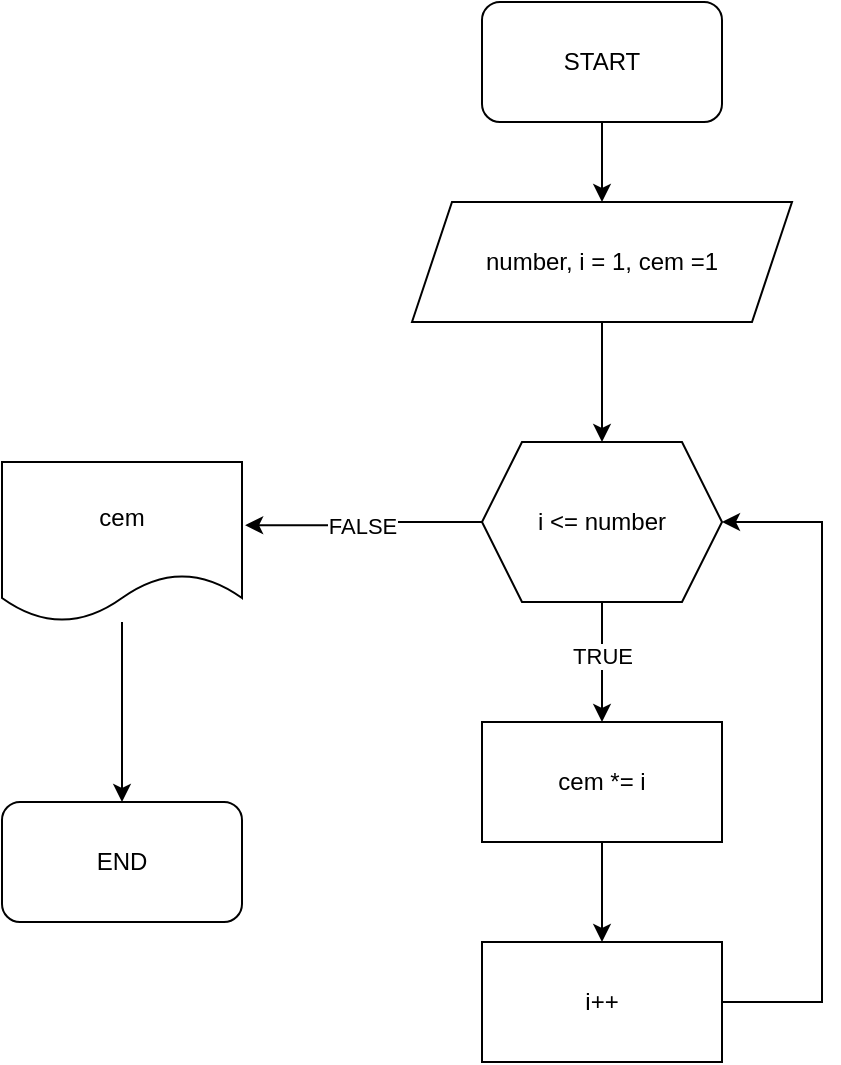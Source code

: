 <mxfile version="24.1.0" type="device">
  <diagram name="Page-1" id="SKZbus6FhnrmEia8_8Zk">
    <mxGraphModel dx="1050" dy="621" grid="1" gridSize="10" guides="1" tooltips="1" connect="1" arrows="1" fold="1" page="1" pageScale="1" pageWidth="850" pageHeight="1100" math="0" shadow="0">
      <root>
        <mxCell id="0" />
        <mxCell id="1" parent="0" />
        <mxCell id="lSA4fa6TyGrlwDjGX-Yp-3" value="" style="edgeStyle=orthogonalEdgeStyle;rounded=0;orthogonalLoop=1;jettySize=auto;html=1;" edge="1" parent="1" source="lSA4fa6TyGrlwDjGX-Yp-1" target="lSA4fa6TyGrlwDjGX-Yp-2">
          <mxGeometry relative="1" as="geometry" />
        </mxCell>
        <mxCell id="lSA4fa6TyGrlwDjGX-Yp-1" value="START" style="rounded=1;whiteSpace=wrap;html=1;" vertex="1" parent="1">
          <mxGeometry x="390" y="20" width="120" height="60" as="geometry" />
        </mxCell>
        <mxCell id="lSA4fa6TyGrlwDjGX-Yp-5" value="" style="edgeStyle=orthogonalEdgeStyle;rounded=0;orthogonalLoop=1;jettySize=auto;html=1;" edge="1" parent="1" source="lSA4fa6TyGrlwDjGX-Yp-2" target="lSA4fa6TyGrlwDjGX-Yp-4">
          <mxGeometry relative="1" as="geometry" />
        </mxCell>
        <mxCell id="lSA4fa6TyGrlwDjGX-Yp-2" value="number, i = 1, cem =1" style="shape=parallelogram;perimeter=parallelogramPerimeter;whiteSpace=wrap;html=1;fixedSize=1;" vertex="1" parent="1">
          <mxGeometry x="355" y="120" width="190" height="60" as="geometry" />
        </mxCell>
        <mxCell id="lSA4fa6TyGrlwDjGX-Yp-7" value="" style="edgeStyle=orthogonalEdgeStyle;rounded=0;orthogonalLoop=1;jettySize=auto;html=1;" edge="1" parent="1" source="lSA4fa6TyGrlwDjGX-Yp-4" target="lSA4fa6TyGrlwDjGX-Yp-6">
          <mxGeometry relative="1" as="geometry" />
        </mxCell>
        <mxCell id="lSA4fa6TyGrlwDjGX-Yp-9" value="TRUE" style="edgeLabel;html=1;align=center;verticalAlign=middle;resizable=0;points=[];" vertex="1" connectable="0" parent="lSA4fa6TyGrlwDjGX-Yp-7">
          <mxGeometry x="-0.1" relative="1" as="geometry">
            <mxPoint as="offset" />
          </mxGeometry>
        </mxCell>
        <mxCell id="lSA4fa6TyGrlwDjGX-Yp-4" value="i &amp;lt;= number" style="shape=hexagon;perimeter=hexagonPerimeter2;whiteSpace=wrap;html=1;fixedSize=1;" vertex="1" parent="1">
          <mxGeometry x="390" y="240" width="120" height="80" as="geometry" />
        </mxCell>
        <mxCell id="lSA4fa6TyGrlwDjGX-Yp-11" value="" style="edgeStyle=orthogonalEdgeStyle;rounded=0;orthogonalLoop=1;jettySize=auto;html=1;" edge="1" parent="1" source="lSA4fa6TyGrlwDjGX-Yp-6" target="lSA4fa6TyGrlwDjGX-Yp-10">
          <mxGeometry relative="1" as="geometry" />
        </mxCell>
        <mxCell id="lSA4fa6TyGrlwDjGX-Yp-6" value="cem *= i" style="rounded=0;whiteSpace=wrap;html=1;" vertex="1" parent="1">
          <mxGeometry x="390" y="380" width="120" height="60" as="geometry" />
        </mxCell>
        <mxCell id="lSA4fa6TyGrlwDjGX-Yp-12" style="edgeStyle=orthogonalEdgeStyle;rounded=0;orthogonalLoop=1;jettySize=auto;html=1;exitX=1;exitY=0.5;exitDx=0;exitDy=0;entryX=1;entryY=0.5;entryDx=0;entryDy=0;" edge="1" parent="1" source="lSA4fa6TyGrlwDjGX-Yp-10" target="lSA4fa6TyGrlwDjGX-Yp-4">
          <mxGeometry relative="1" as="geometry">
            <Array as="points">
              <mxPoint x="560" y="520" />
              <mxPoint x="560" y="280" />
            </Array>
          </mxGeometry>
        </mxCell>
        <mxCell id="lSA4fa6TyGrlwDjGX-Yp-10" value="i++" style="rounded=0;whiteSpace=wrap;html=1;" vertex="1" parent="1">
          <mxGeometry x="390" y="490" width="120" height="60" as="geometry" />
        </mxCell>
        <mxCell id="lSA4fa6TyGrlwDjGX-Yp-17" value="" style="edgeStyle=orthogonalEdgeStyle;rounded=0;orthogonalLoop=1;jettySize=auto;html=1;" edge="1" parent="1" source="lSA4fa6TyGrlwDjGX-Yp-13" target="lSA4fa6TyGrlwDjGX-Yp-16">
          <mxGeometry relative="1" as="geometry" />
        </mxCell>
        <mxCell id="lSA4fa6TyGrlwDjGX-Yp-13" value="cem" style="shape=document;whiteSpace=wrap;html=1;boundedLbl=1;" vertex="1" parent="1">
          <mxGeometry x="150" y="250" width="120" height="80" as="geometry" />
        </mxCell>
        <mxCell id="lSA4fa6TyGrlwDjGX-Yp-14" style="edgeStyle=orthogonalEdgeStyle;rounded=0;orthogonalLoop=1;jettySize=auto;html=1;exitX=0;exitY=0.5;exitDx=0;exitDy=0;entryX=1.013;entryY=0.395;entryDx=0;entryDy=0;entryPerimeter=0;" edge="1" parent="1" source="lSA4fa6TyGrlwDjGX-Yp-4" target="lSA4fa6TyGrlwDjGX-Yp-13">
          <mxGeometry relative="1" as="geometry" />
        </mxCell>
        <mxCell id="lSA4fa6TyGrlwDjGX-Yp-15" value="FALSE" style="edgeLabel;html=1;align=center;verticalAlign=middle;resizable=0;points=[];" vertex="1" connectable="0" parent="lSA4fa6TyGrlwDjGX-Yp-14">
          <mxGeometry x="0.032" relative="1" as="geometry">
            <mxPoint as="offset" />
          </mxGeometry>
        </mxCell>
        <mxCell id="lSA4fa6TyGrlwDjGX-Yp-16" value="END" style="rounded=1;whiteSpace=wrap;html=1;" vertex="1" parent="1">
          <mxGeometry x="150" y="420" width="120" height="60" as="geometry" />
        </mxCell>
      </root>
    </mxGraphModel>
  </diagram>
</mxfile>
